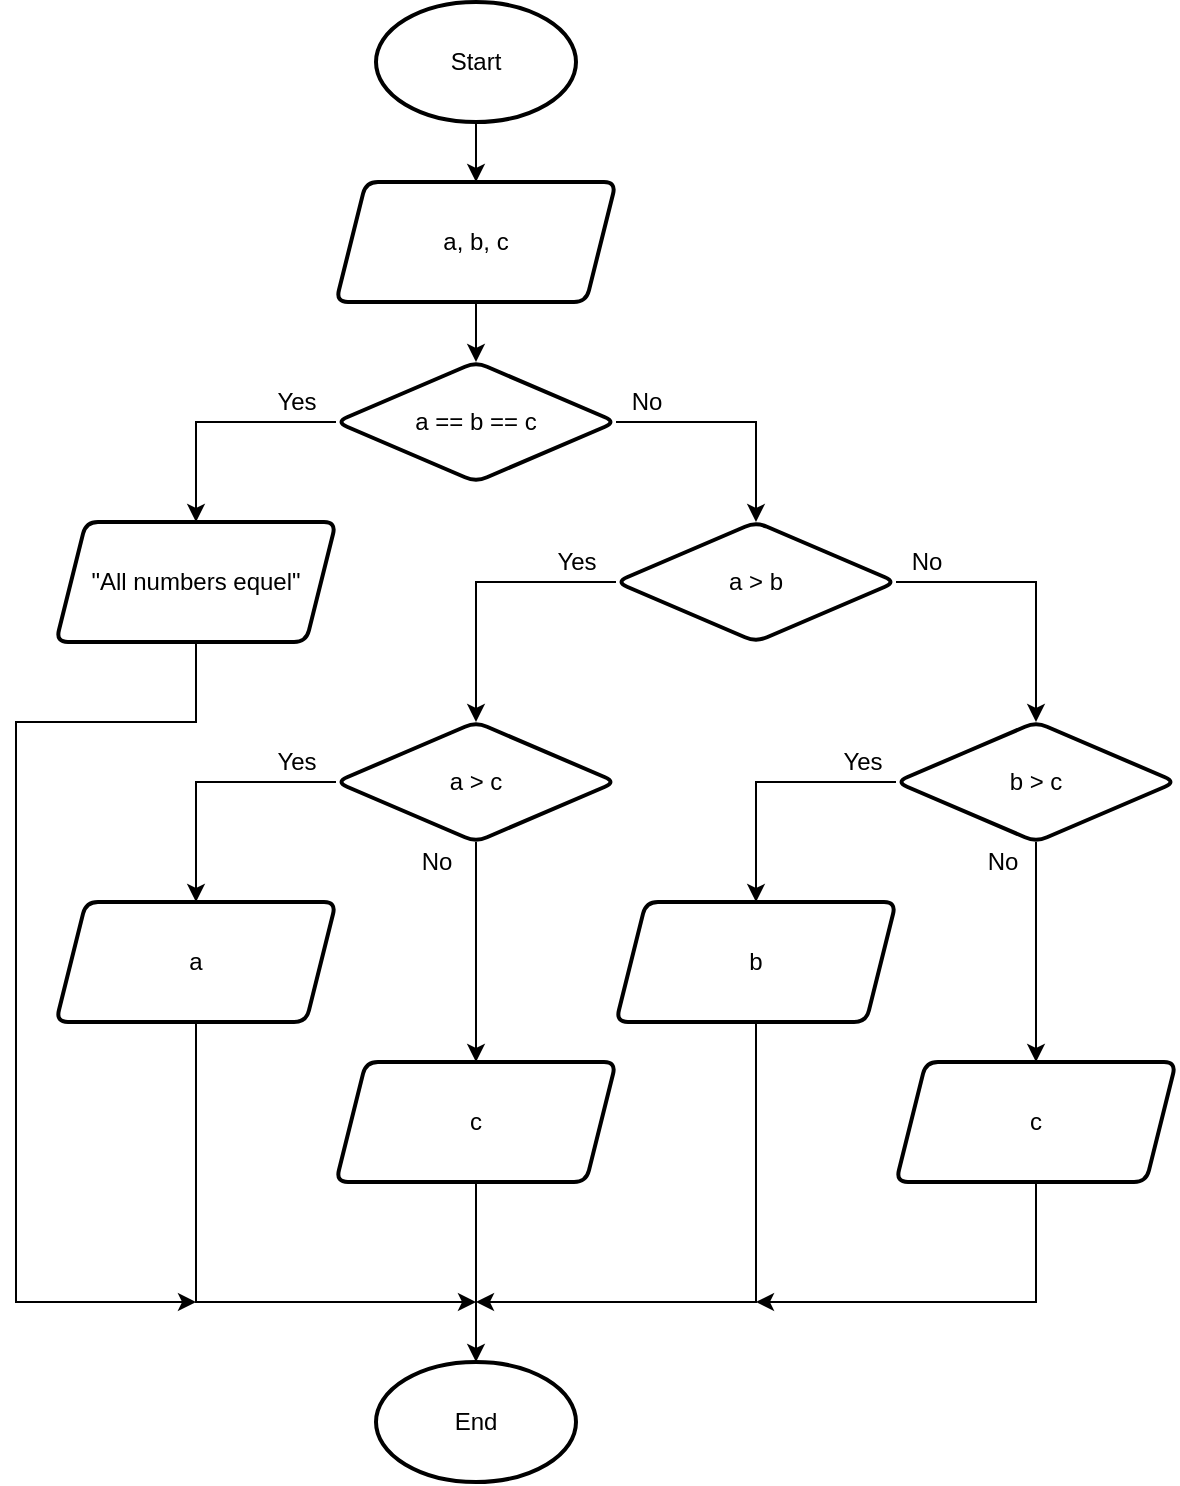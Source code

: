 <mxfile version="16.5.3" type="github">
  <diagram id="4YNreh6D3ukguLSVb11b" name="Page-1">
    <mxGraphModel dx="1289" dy="772" grid="1" gridSize="10" guides="1" tooltips="1" connect="1" arrows="1" fold="1" page="1" pageScale="1" pageWidth="850" pageHeight="1100" math="0" shadow="0">
      <root>
        <mxCell id="0" />
        <mxCell id="1" parent="0" />
        <mxCell id="KO6rf3eJeLFNpqHpmAwI-3" style="edgeStyle=orthogonalEdgeStyle;rounded=0;orthogonalLoop=1;jettySize=auto;html=1;exitX=0.5;exitY=1;exitDx=0;exitDy=0;exitPerimeter=0;entryX=0.5;entryY=0;entryDx=0;entryDy=0;" edge="1" parent="1" source="KO6rf3eJeLFNpqHpmAwI-1" target="KO6rf3eJeLFNpqHpmAwI-2">
          <mxGeometry relative="1" as="geometry" />
        </mxCell>
        <mxCell id="KO6rf3eJeLFNpqHpmAwI-1" value="Start" style="strokeWidth=2;html=1;shape=mxgraph.flowchart.start_1;whiteSpace=wrap;" vertex="1" parent="1">
          <mxGeometry x="310" y="110" width="100" height="60" as="geometry" />
        </mxCell>
        <mxCell id="KO6rf3eJeLFNpqHpmAwI-7" value="" style="edgeStyle=orthogonalEdgeStyle;rounded=0;orthogonalLoop=1;jettySize=auto;html=1;" edge="1" parent="1" source="KO6rf3eJeLFNpqHpmAwI-2" target="KO6rf3eJeLFNpqHpmAwI-6">
          <mxGeometry relative="1" as="geometry" />
        </mxCell>
        <mxCell id="KO6rf3eJeLFNpqHpmAwI-2" value="a, b, c" style="shape=parallelogram;html=1;strokeWidth=2;perimeter=parallelogramPerimeter;whiteSpace=wrap;rounded=1;arcSize=12;size=0.107;" vertex="1" parent="1">
          <mxGeometry x="290" y="200" width="140" height="60" as="geometry" />
        </mxCell>
        <mxCell id="KO6rf3eJeLFNpqHpmAwI-17" style="edgeStyle=orthogonalEdgeStyle;rounded=0;orthogonalLoop=1;jettySize=auto;html=1;exitX=1;exitY=0.5;exitDx=0;exitDy=0;entryX=0.5;entryY=0;entryDx=0;entryDy=0;" edge="1" parent="1" source="KO6rf3eJeLFNpqHpmAwI-6" target="KO6rf3eJeLFNpqHpmAwI-22">
          <mxGeometry relative="1" as="geometry">
            <mxPoint x="480" y="360" as="targetPoint" />
          </mxGeometry>
        </mxCell>
        <mxCell id="KO6rf3eJeLFNpqHpmAwI-18" style="edgeStyle=orthogonalEdgeStyle;rounded=0;orthogonalLoop=1;jettySize=auto;html=1;exitX=0;exitY=0.5;exitDx=0;exitDy=0;entryX=0.5;entryY=0;entryDx=0;entryDy=0;" edge="1" parent="1" source="KO6rf3eJeLFNpqHpmAwI-6" target="KO6rf3eJeLFNpqHpmAwI-21">
          <mxGeometry relative="1" as="geometry">
            <mxPoint x="240" y="370" as="targetPoint" />
          </mxGeometry>
        </mxCell>
        <mxCell id="KO6rf3eJeLFNpqHpmAwI-6" value="a == b == c" style="rhombus;whiteSpace=wrap;html=1;strokeWidth=2;rounded=1;arcSize=12;" vertex="1" parent="1">
          <mxGeometry x="290" y="290" width="140" height="60" as="geometry" />
        </mxCell>
        <mxCell id="KO6rf3eJeLFNpqHpmAwI-19" value="Yes" style="text;html=1;align=center;verticalAlign=middle;resizable=0;points=[];autosize=1;strokeColor=none;fillColor=none;" vertex="1" parent="1">
          <mxGeometry x="250" y="300" width="40" height="20" as="geometry" />
        </mxCell>
        <mxCell id="KO6rf3eJeLFNpqHpmAwI-20" value="No" style="text;html=1;align=center;verticalAlign=middle;resizable=0;points=[];autosize=1;strokeColor=none;fillColor=none;" vertex="1" parent="1">
          <mxGeometry x="430" y="300" width="30" height="20" as="geometry" />
        </mxCell>
        <mxCell id="KO6rf3eJeLFNpqHpmAwI-50" style="edgeStyle=orthogonalEdgeStyle;rounded=0;orthogonalLoop=1;jettySize=auto;html=1;exitX=0.5;exitY=1;exitDx=0;exitDy=0;" edge="1" parent="1" source="KO6rf3eJeLFNpqHpmAwI-21">
          <mxGeometry relative="1" as="geometry">
            <mxPoint x="220" y="760" as="targetPoint" />
            <Array as="points">
              <mxPoint x="220" y="470" />
              <mxPoint x="130" y="470" />
              <mxPoint x="130" y="760" />
            </Array>
          </mxGeometry>
        </mxCell>
        <mxCell id="KO6rf3eJeLFNpqHpmAwI-21" value="&quot;All numbers equel&quot;" style="shape=parallelogram;html=1;strokeWidth=2;perimeter=parallelogramPerimeter;whiteSpace=wrap;rounded=1;arcSize=12;size=0.107;" vertex="1" parent="1">
          <mxGeometry x="150" y="370" width="140" height="60" as="geometry" />
        </mxCell>
        <mxCell id="KO6rf3eJeLFNpqHpmAwI-26" style="edgeStyle=orthogonalEdgeStyle;rounded=0;orthogonalLoop=1;jettySize=auto;html=1;exitX=1;exitY=0.5;exitDx=0;exitDy=0;entryX=0.5;entryY=0;entryDx=0;entryDy=0;" edge="1" parent="1" source="KO6rf3eJeLFNpqHpmAwI-22" target="KO6rf3eJeLFNpqHpmAwI-25">
          <mxGeometry relative="1" as="geometry" />
        </mxCell>
        <mxCell id="KO6rf3eJeLFNpqHpmAwI-27" style="edgeStyle=orthogonalEdgeStyle;rounded=0;orthogonalLoop=1;jettySize=auto;html=1;exitX=0;exitY=0.5;exitDx=0;exitDy=0;entryX=0.5;entryY=0;entryDx=0;entryDy=0;" edge="1" parent="1" source="KO6rf3eJeLFNpqHpmAwI-22" target="KO6rf3eJeLFNpqHpmAwI-24">
          <mxGeometry relative="1" as="geometry" />
        </mxCell>
        <mxCell id="KO6rf3eJeLFNpqHpmAwI-22" value="a &amp;gt; b" style="rhombus;whiteSpace=wrap;html=1;strokeWidth=2;rounded=1;arcSize=12;" vertex="1" parent="1">
          <mxGeometry x="430" y="370" width="140" height="60" as="geometry" />
        </mxCell>
        <mxCell id="KO6rf3eJeLFNpqHpmAwI-39" style="edgeStyle=orthogonalEdgeStyle;rounded=0;orthogonalLoop=1;jettySize=auto;html=1;exitX=0.5;exitY=1;exitDx=0;exitDy=0;entryX=0.5;entryY=0;entryDx=0;entryDy=0;" edge="1" parent="1" source="KO6rf3eJeLFNpqHpmAwI-24" target="KO6rf3eJeLFNpqHpmAwI-34">
          <mxGeometry relative="1" as="geometry" />
        </mxCell>
        <mxCell id="KO6rf3eJeLFNpqHpmAwI-40" style="edgeStyle=orthogonalEdgeStyle;rounded=0;orthogonalLoop=1;jettySize=auto;html=1;exitX=0;exitY=0.5;exitDx=0;exitDy=0;entryX=0.5;entryY=0;entryDx=0;entryDy=0;" edge="1" parent="1" source="KO6rf3eJeLFNpqHpmAwI-24" target="KO6rf3eJeLFNpqHpmAwI-30">
          <mxGeometry relative="1" as="geometry" />
        </mxCell>
        <mxCell id="KO6rf3eJeLFNpqHpmAwI-24" value="a &amp;gt; c" style="rhombus;whiteSpace=wrap;html=1;strokeWidth=2;rounded=1;arcSize=12;" vertex="1" parent="1">
          <mxGeometry x="290" y="470" width="140" height="60" as="geometry" />
        </mxCell>
        <mxCell id="KO6rf3eJeLFNpqHpmAwI-37" style="edgeStyle=orthogonalEdgeStyle;rounded=0;orthogonalLoop=1;jettySize=auto;html=1;exitX=0.5;exitY=1;exitDx=0;exitDy=0;entryX=0.5;entryY=0;entryDx=0;entryDy=0;" edge="1" parent="1" source="KO6rf3eJeLFNpqHpmAwI-25" target="KO6rf3eJeLFNpqHpmAwI-36">
          <mxGeometry relative="1" as="geometry" />
        </mxCell>
        <mxCell id="KO6rf3eJeLFNpqHpmAwI-38" style="edgeStyle=orthogonalEdgeStyle;rounded=0;orthogonalLoop=1;jettySize=auto;html=1;exitX=0;exitY=0.5;exitDx=0;exitDy=0;entryX=0.5;entryY=0;entryDx=0;entryDy=0;" edge="1" parent="1" source="KO6rf3eJeLFNpqHpmAwI-25" target="KO6rf3eJeLFNpqHpmAwI-35">
          <mxGeometry relative="1" as="geometry" />
        </mxCell>
        <mxCell id="KO6rf3eJeLFNpqHpmAwI-25" value="b &amp;gt; c" style="rhombus;whiteSpace=wrap;html=1;strokeWidth=2;rounded=1;arcSize=12;" vertex="1" parent="1">
          <mxGeometry x="570" y="470" width="140" height="60" as="geometry" />
        </mxCell>
        <mxCell id="KO6rf3eJeLFNpqHpmAwI-28" value="No" style="text;html=1;align=center;verticalAlign=middle;resizable=0;points=[];autosize=1;strokeColor=none;fillColor=none;" vertex="1" parent="1">
          <mxGeometry x="570" y="380" width="30" height="20" as="geometry" />
        </mxCell>
        <mxCell id="KO6rf3eJeLFNpqHpmAwI-29" value="Yes" style="text;html=1;align=center;verticalAlign=middle;resizable=0;points=[];autosize=1;strokeColor=none;fillColor=none;" vertex="1" parent="1">
          <mxGeometry x="390" y="380" width="40" height="20" as="geometry" />
        </mxCell>
        <mxCell id="KO6rf3eJeLFNpqHpmAwI-49" style="edgeStyle=orthogonalEdgeStyle;rounded=0;orthogonalLoop=1;jettySize=auto;html=1;exitX=0.5;exitY=1;exitDx=0;exitDy=0;" edge="1" parent="1" source="KO6rf3eJeLFNpqHpmAwI-30">
          <mxGeometry relative="1" as="geometry">
            <mxPoint x="360" y="760" as="targetPoint" />
            <Array as="points">
              <mxPoint x="220" y="760" />
            </Array>
          </mxGeometry>
        </mxCell>
        <mxCell id="KO6rf3eJeLFNpqHpmAwI-30" value="a" style="shape=parallelogram;html=1;strokeWidth=2;perimeter=parallelogramPerimeter;whiteSpace=wrap;rounded=1;arcSize=12;size=0.107;" vertex="1" parent="1">
          <mxGeometry x="150" y="560" width="140" height="60" as="geometry" />
        </mxCell>
        <mxCell id="KO6rf3eJeLFNpqHpmAwI-46" style="edgeStyle=orthogonalEdgeStyle;rounded=0;orthogonalLoop=1;jettySize=auto;html=1;exitX=0.5;exitY=1;exitDx=0;exitDy=0;entryX=0.5;entryY=0;entryDx=0;entryDy=0;entryPerimeter=0;" edge="1" parent="1" source="KO6rf3eJeLFNpqHpmAwI-34" target="KO6rf3eJeLFNpqHpmAwI-45">
          <mxGeometry relative="1" as="geometry" />
        </mxCell>
        <mxCell id="KO6rf3eJeLFNpqHpmAwI-34" value="c" style="shape=parallelogram;html=1;strokeWidth=2;perimeter=parallelogramPerimeter;whiteSpace=wrap;rounded=1;arcSize=12;size=0.107;" vertex="1" parent="1">
          <mxGeometry x="290" y="640" width="140" height="60" as="geometry" />
        </mxCell>
        <mxCell id="KO6rf3eJeLFNpqHpmAwI-48" style="edgeStyle=orthogonalEdgeStyle;rounded=0;orthogonalLoop=1;jettySize=auto;html=1;exitX=0.5;exitY=1;exitDx=0;exitDy=0;" edge="1" parent="1" source="KO6rf3eJeLFNpqHpmAwI-35">
          <mxGeometry relative="1" as="geometry">
            <mxPoint x="360" y="760" as="targetPoint" />
            <Array as="points">
              <mxPoint x="500" y="760" />
            </Array>
          </mxGeometry>
        </mxCell>
        <mxCell id="KO6rf3eJeLFNpqHpmAwI-35" value="b" style="shape=parallelogram;html=1;strokeWidth=2;perimeter=parallelogramPerimeter;whiteSpace=wrap;rounded=1;arcSize=12;size=0.107;" vertex="1" parent="1">
          <mxGeometry x="430" y="560" width="140" height="60" as="geometry" />
        </mxCell>
        <mxCell id="KO6rf3eJeLFNpqHpmAwI-47" style="edgeStyle=orthogonalEdgeStyle;rounded=0;orthogonalLoop=1;jettySize=auto;html=1;exitX=0.5;exitY=1;exitDx=0;exitDy=0;" edge="1" parent="1" source="KO6rf3eJeLFNpqHpmAwI-36">
          <mxGeometry relative="1" as="geometry">
            <mxPoint x="500" y="760" as="targetPoint" />
            <Array as="points">
              <mxPoint x="640" y="760" />
            </Array>
          </mxGeometry>
        </mxCell>
        <mxCell id="KO6rf3eJeLFNpqHpmAwI-36" value="c" style="shape=parallelogram;html=1;strokeWidth=2;perimeter=parallelogramPerimeter;whiteSpace=wrap;rounded=1;arcSize=12;size=0.107;" vertex="1" parent="1">
          <mxGeometry x="570" y="640" width="140" height="60" as="geometry" />
        </mxCell>
        <mxCell id="KO6rf3eJeLFNpqHpmAwI-41" value="Yes" style="text;html=1;align=center;verticalAlign=middle;resizable=0;points=[];autosize=1;strokeColor=none;fillColor=none;" vertex="1" parent="1">
          <mxGeometry x="250" y="480" width="40" height="20" as="geometry" />
        </mxCell>
        <mxCell id="KO6rf3eJeLFNpqHpmAwI-42" value="No" style="text;html=1;align=center;verticalAlign=middle;resizable=0;points=[];autosize=1;strokeColor=none;fillColor=none;" vertex="1" parent="1">
          <mxGeometry x="325" y="530" width="30" height="20" as="geometry" />
        </mxCell>
        <mxCell id="KO6rf3eJeLFNpqHpmAwI-43" value="No" style="text;html=1;align=center;verticalAlign=middle;resizable=0;points=[];autosize=1;strokeColor=none;fillColor=none;" vertex="1" parent="1">
          <mxGeometry x="607.5" y="530" width="30" height="20" as="geometry" />
        </mxCell>
        <mxCell id="KO6rf3eJeLFNpqHpmAwI-44" value="Yes" style="text;html=1;align=center;verticalAlign=middle;resizable=0;points=[];autosize=1;strokeColor=none;fillColor=none;" vertex="1" parent="1">
          <mxGeometry x="532.5" y="480" width="40" height="20" as="geometry" />
        </mxCell>
        <mxCell id="KO6rf3eJeLFNpqHpmAwI-45" value="End" style="strokeWidth=2;html=1;shape=mxgraph.flowchart.start_1;whiteSpace=wrap;" vertex="1" parent="1">
          <mxGeometry x="310" y="790" width="100" height="60" as="geometry" />
        </mxCell>
      </root>
    </mxGraphModel>
  </diagram>
</mxfile>
